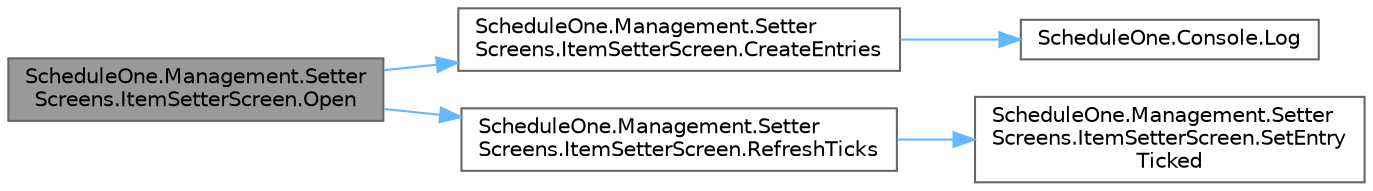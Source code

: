 digraph "ScheduleOne.Management.SetterScreens.ItemSetterScreen.Open"
{
 // LATEX_PDF_SIZE
  bgcolor="transparent";
  edge [fontname=Helvetica,fontsize=10,labelfontname=Helvetica,labelfontsize=10];
  node [fontname=Helvetica,fontsize=10,shape=box,height=0.2,width=0.4];
  rankdir="LR";
  Node1 [id="Node000001",label="ScheduleOne.Management.Setter\lScreens.ItemSetterScreen.Open",height=0.2,width=0.4,color="gray40", fillcolor="grey60", style="filled", fontcolor="black",tooltip=" "];
  Node1 -> Node2 [id="edge1_Node000001_Node000002",color="steelblue1",style="solid",tooltip=" "];
  Node2 [id="Node000002",label="ScheduleOne.Management.Setter\lScreens.ItemSetterScreen.CreateEntries",height=0.2,width=0.4,color="grey40", fillcolor="white", style="filled",URL="$class_schedule_one_1_1_management_1_1_setter_screens_1_1_item_setter_screen.html#a3f3bdabab2f78a2e9d8c7bd1c01dc8f3",tooltip=" "];
  Node2 -> Node3 [id="edge2_Node000002_Node000003",color="steelblue1",style="solid",tooltip=" "];
  Node3 [id="Node000003",label="ScheduleOne.Console.Log",height=0.2,width=0.4,color="grey40", fillcolor="white", style="filled",URL="$class_schedule_one_1_1_console.html#afb218907244d12f7d08b1c1831fa1f8c",tooltip=" "];
  Node1 -> Node4 [id="edge3_Node000001_Node000004",color="steelblue1",style="solid",tooltip=" "];
  Node4 [id="Node000004",label="ScheduleOne.Management.Setter\lScreens.ItemSetterScreen.RefreshTicks",height=0.2,width=0.4,color="grey40", fillcolor="white", style="filled",URL="$class_schedule_one_1_1_management_1_1_setter_screens_1_1_item_setter_screen.html#ad9f165a78500c91596dcbcca644b1967",tooltip=" "];
  Node4 -> Node5 [id="edge4_Node000004_Node000005",color="steelblue1",style="solid",tooltip=" "];
  Node5 [id="Node000005",label="ScheduleOne.Management.Setter\lScreens.ItemSetterScreen.SetEntry\lTicked",height=0.2,width=0.4,color="grey40", fillcolor="white", style="filled",URL="$class_schedule_one_1_1_management_1_1_setter_screens_1_1_item_setter_screen.html#a4930086162d512c34818e682ab914626",tooltip=" "];
}
